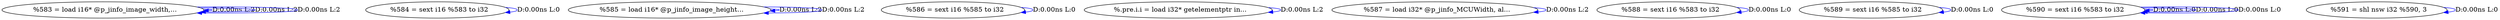 digraph {
Node0x417ab60[label="  %583 = load i16* @p_jinfo_image_width,..."];
Node0x417ab60 -> Node0x417ab60[label="D:0.00ns L:2",color=blue];
Node0x417ab60 -> Node0x417ab60[label="D:0.00ns L:2",color=blue];
Node0x417ab60 -> Node0x417ab60[label="D:0.00ns L:2",color=blue];
Node0x417aca0[label="  %584 = sext i16 %583 to i32"];
Node0x417aca0 -> Node0x417aca0[label="D:0.00ns L:0",color=blue];
Node0x417ade0[label="  %585 = load i16* @p_jinfo_image_height..."];
Node0x417ade0 -> Node0x417ade0[label="D:0.00ns L:2",color=blue];
Node0x417ade0 -> Node0x417ade0[label="D:0.00ns L:2",color=blue];
Node0x417af20[label="  %586 = sext i16 %585 to i32"];
Node0x417af20 -> Node0x417af20[label="D:0.00ns L:0",color=blue];
Node0x417b060[label="  %.pre.i.i = load i32* getelementptr in..."];
Node0x417b060 -> Node0x417b060[label="D:0.00ns L:2",color=blue];
Node0x417b1a0[label="  %587 = load i32* @p_jinfo_MCUWidth, al..."];
Node0x417b1a0 -> Node0x417b1a0[label="D:0.00ns L:2",color=blue];
Node0x417b2e0[label="  %588 = sext i16 %583 to i32"];
Node0x417b2e0 -> Node0x417b2e0[label="D:0.00ns L:0",color=blue];
Node0x417b420[label="  %589 = sext i16 %585 to i32"];
Node0x417b420 -> Node0x417b420[label="D:0.00ns L:0",color=blue];
Node0x417b560[label="  %590 = sext i16 %583 to i32"];
Node0x417b560 -> Node0x417b560[label="D:0.00ns L:0",color=blue];
Node0x417b560 -> Node0x417b560[label="D:0.00ns L:0",color=blue];
Node0x417b560 -> Node0x417b560[label="D:0.00ns L:0",color=blue];
Node0x417b6a0[label="  %591 = shl nsw i32 %590, 3"];
Node0x417b6a0 -> Node0x417b6a0[label="D:0.00ns L:0",color=blue];
}

